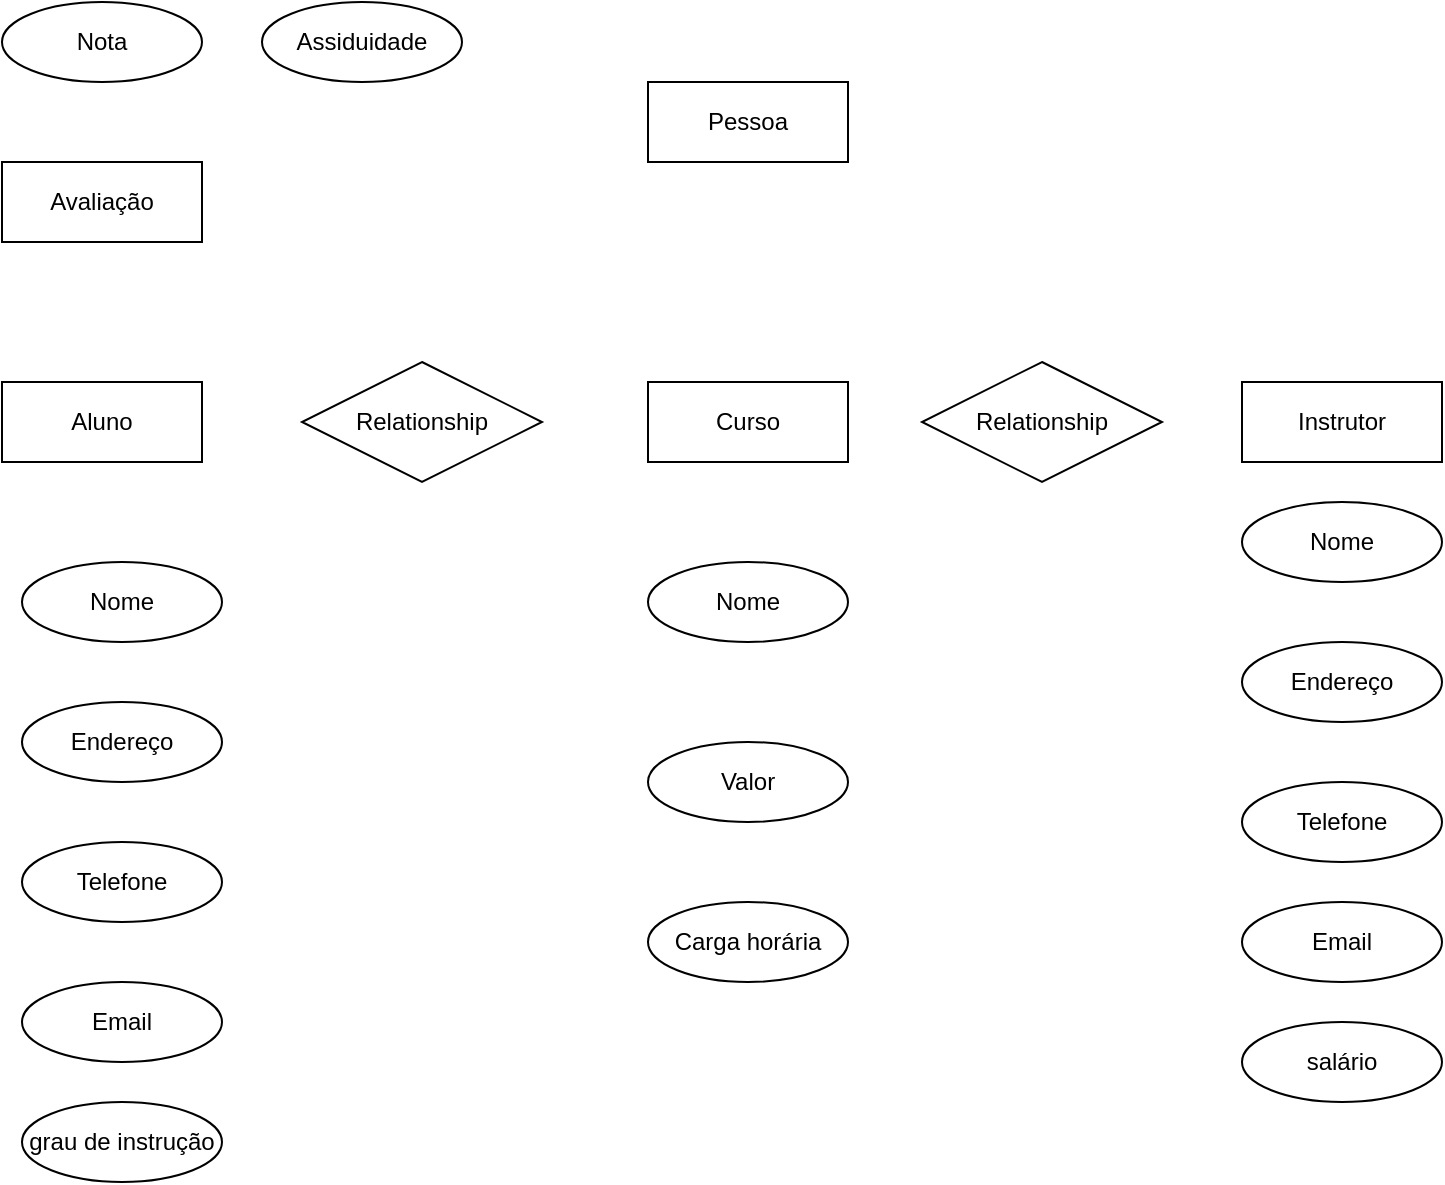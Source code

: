 <mxfile version="26.0.16">
  <diagram name="Página-1" id="GeYfe8w_beSqAfepe232">
    <mxGraphModel dx="2049" dy="708" grid="1" gridSize="10" guides="1" tooltips="1" connect="1" arrows="1" fold="1" page="1" pageScale="1" pageWidth="827" pageHeight="1169" math="0" shadow="0">
      <root>
        <mxCell id="0" />
        <mxCell id="1" parent="0" />
        <mxCell id="X9kCdasWsXgwVDJDxiYt-1" value="Curso" style="whiteSpace=wrap;html=1;align=center;" vertex="1" parent="1">
          <mxGeometry x="363" y="510" width="100" height="40" as="geometry" />
        </mxCell>
        <mxCell id="X9kCdasWsXgwVDJDxiYt-2" value="Nome" style="ellipse;whiteSpace=wrap;html=1;align=center;" vertex="1" parent="1">
          <mxGeometry x="363" y="600" width="100" height="40" as="geometry" />
        </mxCell>
        <mxCell id="X9kCdasWsXgwVDJDxiYt-3" value="Relationship" style="shape=rhombus;perimeter=rhombusPerimeter;whiteSpace=wrap;html=1;align=center;" vertex="1" parent="1">
          <mxGeometry x="500" y="500" width="120" height="60" as="geometry" />
        </mxCell>
        <mxCell id="X9kCdasWsXgwVDJDxiYt-4" value="Valor" style="ellipse;whiteSpace=wrap;html=1;align=center;" vertex="1" parent="1">
          <mxGeometry x="363" y="690" width="100" height="40" as="geometry" />
        </mxCell>
        <mxCell id="X9kCdasWsXgwVDJDxiYt-5" value="Carga horária" style="ellipse;whiteSpace=wrap;html=1;align=center;" vertex="1" parent="1">
          <mxGeometry x="363" y="770" width="100" height="40" as="geometry" />
        </mxCell>
        <mxCell id="X9kCdasWsXgwVDJDxiYt-6" value="Instrutor" style="whiteSpace=wrap;html=1;align=center;" vertex="1" parent="1">
          <mxGeometry x="660" y="510" width="100" height="40" as="geometry" />
        </mxCell>
        <mxCell id="X9kCdasWsXgwVDJDxiYt-7" value="Nome" style="ellipse;whiteSpace=wrap;html=1;align=center;" vertex="1" parent="1">
          <mxGeometry x="660" y="570" width="100" height="40" as="geometry" />
        </mxCell>
        <mxCell id="X9kCdasWsXgwVDJDxiYt-8" value="Endereço" style="ellipse;whiteSpace=wrap;html=1;align=center;" vertex="1" parent="1">
          <mxGeometry x="660" y="640" width="100" height="40" as="geometry" />
        </mxCell>
        <mxCell id="X9kCdasWsXgwVDJDxiYt-9" value="Telefone" style="ellipse;whiteSpace=wrap;html=1;align=center;" vertex="1" parent="1">
          <mxGeometry x="660" y="710" width="100" height="40" as="geometry" />
        </mxCell>
        <mxCell id="X9kCdasWsXgwVDJDxiYt-10" value="Email" style="ellipse;whiteSpace=wrap;html=1;align=center;" vertex="1" parent="1">
          <mxGeometry x="660" y="770" width="100" height="40" as="geometry" />
        </mxCell>
        <mxCell id="X9kCdasWsXgwVDJDxiYt-11" value="salário" style="ellipse;whiteSpace=wrap;html=1;align=center;" vertex="1" parent="1">
          <mxGeometry x="660" y="830" width="100" height="40" as="geometry" />
        </mxCell>
        <mxCell id="X9kCdasWsXgwVDJDxiYt-12" value="Aluno" style="whiteSpace=wrap;html=1;align=center;" vertex="1" parent="1">
          <mxGeometry x="40" y="510" width="100" height="40" as="geometry" />
        </mxCell>
        <mxCell id="X9kCdasWsXgwVDJDxiYt-13" value="Relationship" style="shape=rhombus;perimeter=rhombusPerimeter;whiteSpace=wrap;html=1;align=center;" vertex="1" parent="1">
          <mxGeometry x="190" y="500" width="120" height="60" as="geometry" />
        </mxCell>
        <mxCell id="X9kCdasWsXgwVDJDxiYt-14" value="Nome" style="ellipse;whiteSpace=wrap;html=1;align=center;" vertex="1" parent="1">
          <mxGeometry x="50" y="600" width="100" height="40" as="geometry" />
        </mxCell>
        <mxCell id="X9kCdasWsXgwVDJDxiYt-15" value="Endereço" style="ellipse;whiteSpace=wrap;html=1;align=center;" vertex="1" parent="1">
          <mxGeometry x="50" y="670" width="100" height="40" as="geometry" />
        </mxCell>
        <mxCell id="X9kCdasWsXgwVDJDxiYt-16" value="Telefone" style="ellipse;whiteSpace=wrap;html=1;align=center;" vertex="1" parent="1">
          <mxGeometry x="50" y="740" width="100" height="40" as="geometry" />
        </mxCell>
        <mxCell id="X9kCdasWsXgwVDJDxiYt-17" value="Email" style="ellipse;whiteSpace=wrap;html=1;align=center;" vertex="1" parent="1">
          <mxGeometry x="50" y="810" width="100" height="40" as="geometry" />
        </mxCell>
        <mxCell id="X9kCdasWsXgwVDJDxiYt-18" value="grau de instrução" style="ellipse;whiteSpace=wrap;html=1;align=center;" vertex="1" parent="1">
          <mxGeometry x="50" y="870" width="100" height="40" as="geometry" />
        </mxCell>
        <mxCell id="X9kCdasWsXgwVDJDxiYt-19" value="Avaliação" style="whiteSpace=wrap;html=1;align=center;" vertex="1" parent="1">
          <mxGeometry x="40" y="400" width="100" height="40" as="geometry" />
        </mxCell>
        <mxCell id="X9kCdasWsXgwVDJDxiYt-20" value="Nota" style="ellipse;whiteSpace=wrap;html=1;align=center;" vertex="1" parent="1">
          <mxGeometry x="40" y="320" width="100" height="40" as="geometry" />
        </mxCell>
        <mxCell id="X9kCdasWsXgwVDJDxiYt-21" value="Assiduidade" style="ellipse;whiteSpace=wrap;html=1;align=center;" vertex="1" parent="1">
          <mxGeometry x="170" y="320" width="100" height="40" as="geometry" />
        </mxCell>
        <mxCell id="X9kCdasWsXgwVDJDxiYt-22" value="Pessoa" style="whiteSpace=wrap;html=1;align=center;" vertex="1" parent="1">
          <mxGeometry x="363" y="360" width="100" height="40" as="geometry" />
        </mxCell>
      </root>
    </mxGraphModel>
  </diagram>
</mxfile>
